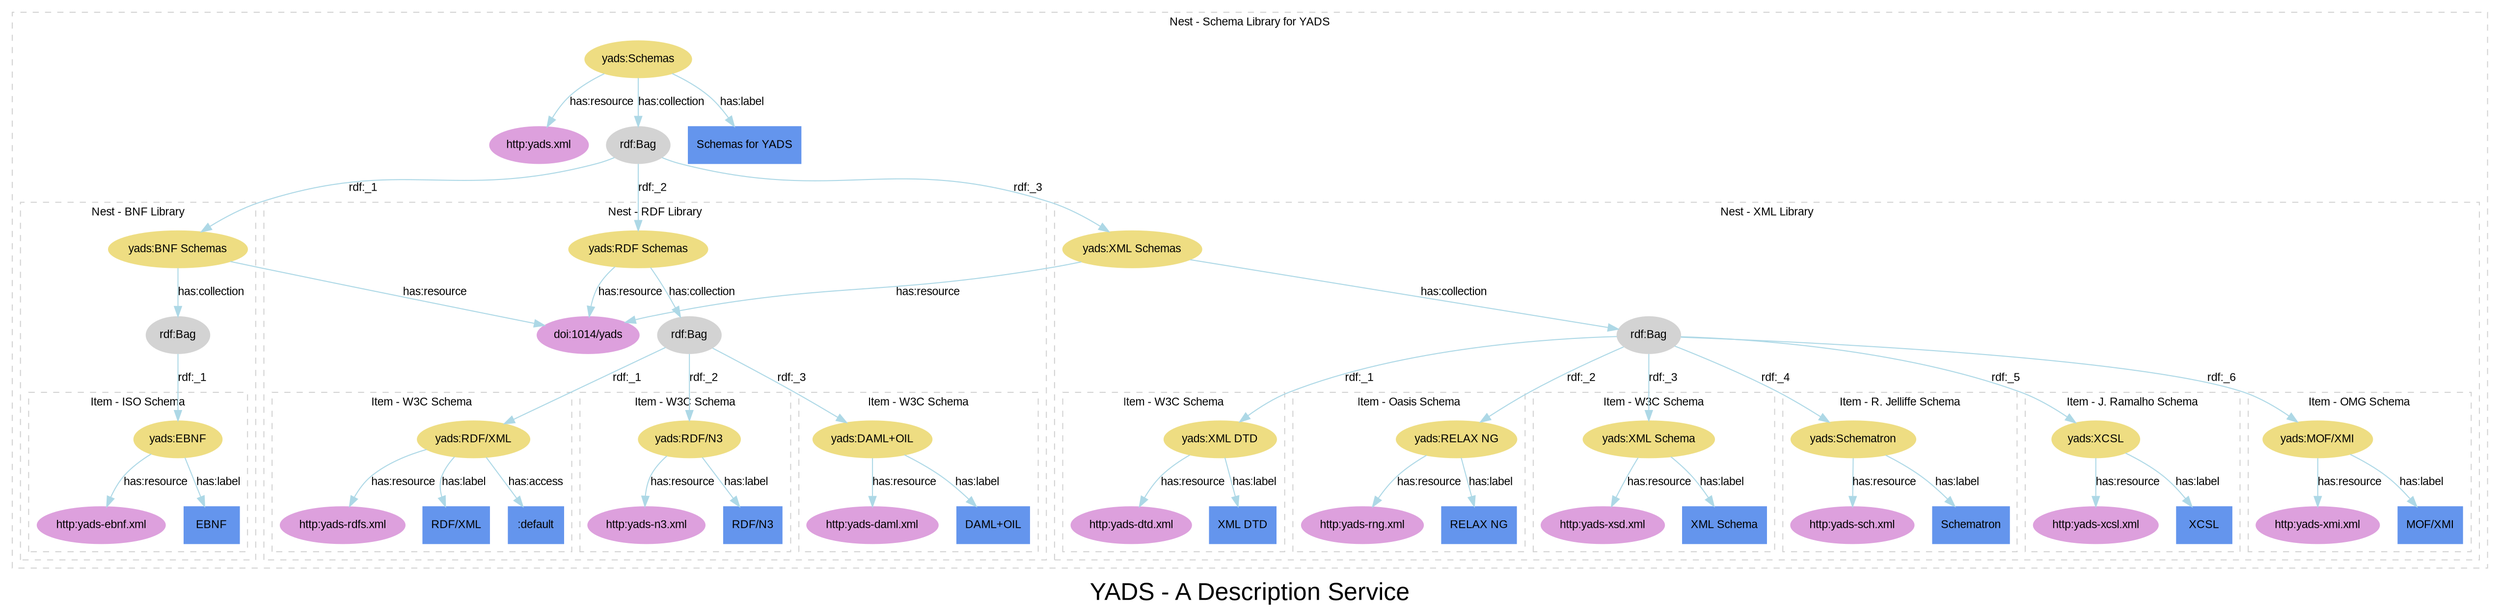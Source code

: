 
digraph yads { 



graph [

  fontname=arial, fontsize=24

  label="YADS - A Description Service"

];

node [

  fontname=arial, fontsize=11, fontcolor=black,

  style=filled, color=cornflowerblue,

];

edge [

  fontname=arial, fontsize=11, fontcolor=black,

  style=filled, color=lightblue,

];

rankdir=TB;



subgraph cluster_1 {



  style=dashed; color=lightgrey;

  fontname=arial; fontsize=11;

  fontcolor="black"; label="Nest - Schema Library for YADS";



  ":_1" [label="yads:Schemas", color=lightgoldenrod];

  ":_1" -> "http:yads.xml" [label="has:resource", URL="http://www2.elsevier.co.uk/~tony/1014/yads-schema-2002-04-03#resource"];

  ":_1" -> ":_2" [label="has:collection", URL="http://www2.elsevier.co.uk/~tony/1014/yads-schema-2002-04-03#collection"];

  ":_2" [label="rdf:Bag", color=lightgrey];

  ":_1" -> "node_25" [label="has:label", URL="http://www2.elsevier.co.uk/~tony/1014/yads-schema-2002-04-03#label"];



  "http:yads.xml" [color=plum, URL="http:yads.xml"];

  ":_2" [label="rdf:Bag", color=lightgrey, URL="http://www.w3.org/1999/02/22-rdf-syntax-ns#Bag"];

  ":_2" -> ":_3" [label="rdf:_1", URL="http://www.w3.org/1999/02/22-rdf-syntax-ns#_1"];

":_3" [label="isa:Nest"]

  ":_2" -> ":_6" [label="rdf:_2", URL="http://www.w3.org/1999/02/22-rdf-syntax-ns#_2"];

":_6" [label="isa:Nest"]

  ":_2" -> ":_11" [label="rdf:_3", URL="http://www.w3.org/1999/02/22-rdf-syntax-ns#_3"];

":_11" [label="isa:Nest"]



subgraph cluster_3 {



  style=dashed; color=lightgrey;

  fontname=arial; fontsize=11;

  fontcolor="black"; label="Nest - BNF Library";



  ":_3" [label="yads:BNF Schemas", color=lightgoldenrod];

  ":_3" -> "doi:1014/yads" [label="has:resource", URL="http://www2.elsevier.co.uk/~tony/1014/yads-schema-2002-04-03#resource"];

  ":_3" -> ":_4" [label="has:collection", URL="http://www2.elsevier.co.uk/~tony/1014/yads-schema-2002-04-03#collection"];

  ":_4" [label="rdf:Bag", color=lightgrey];



  "doi:1014/yads" [color=plum, URL="http://dx.doi.org/1014/yads"];

  ":_4" [label="rdf:Bag", color=lightgrey, URL="http://www.w3.org/1999/02/22-rdf-syntax-ns#Bag"];

  ":_4" -> ":_5" [label="rdf:_1", URL="http://www.w3.org/1999/02/22-rdf-syntax-ns#_1"];

":_5" [label="isa:Item"]



subgraph cluster_5 {



  style=dashed; color=lightgrey;

  fontname=arial; fontsize=11;

  fontcolor="black"; label="Item - ISO Schema";



  ":_5" [label="yads:EBNF", color=lightgoldenrod];

  ":_5" -> "http:yads-ebnf.xml" [label="has:resource", URL="http://www2.elsevier.co.uk/~tony/1014/yads-schema-2002-04-03#resource"];

  ":_5" -> "node_1" [label="has:label", URL="http://www2.elsevier.co.uk/~tony/1014/yads-schema-2002-04-03#label"];



  "http:yads-ebnf.xml" [color=plum, URL="http:yads-ebnf.xml"];

  "node_1" [shape=box, label="EBNF"];

}



}



subgraph cluster_6 {



  style=dashed; color=lightgrey;

  fontname=arial; fontsize=11;

  fontcolor="black"; label="Nest - RDF Library";



  ":_6" [label="yads:RDF Schemas", color=lightgoldenrod];

  ":_6" -> "doi:1014/yads" [label="has:resource", URL="http://www2.elsevier.co.uk/~tony/1014/yads-schema-2002-04-03#resource"];

  ":_6" -> ":_7" [label="has:collection", URL="http://www2.elsevier.co.uk/~tony/1014/yads-schema-2002-04-03#collection"];

  ":_7" [label="rdf:Bag", color=lightgrey];



  "doi:1014/yads" [color=plum, URL="http://dx.doi.org/1014/yads"];

  ":_7" [label="rdf:Bag", color=lightgrey, URL="http://www.w3.org/1999/02/22-rdf-syntax-ns#Bag"];

  ":_7" -> ":_8" [label="rdf:_1", URL="http://www.w3.org/1999/02/22-rdf-syntax-ns#_1"];

":_8" [label="isa:Item"]

  ":_7" -> ":_9" [label="rdf:_2", URL="http://www.w3.org/1999/02/22-rdf-syntax-ns#_2"];

":_9" [label="isa:Item"]

  ":_7" -> ":_10" [label="rdf:_3", URL="http://www.w3.org/1999/02/22-rdf-syntax-ns#_3"];

":_10" [label="isa:Item"]



subgraph cluster_8 {



  style=dashed; color=lightgrey;

  fontname=arial; fontsize=11;

  fontcolor="black"; label="Item - W3C Schema";



  ":_8" [label="yads:RDF/XML", color=lightgoldenrod];

  ":_8" -> "http:yads-rdfs.xml" [label="has:resource", URL="http://www2.elsevier.co.uk/~tony/1014/yads-schema-2002-04-03#resource"];

  ":_8" -> "node_4" [label="has:label", URL="http://www2.elsevier.co.uk/~tony/1014/yads-schema-2002-04-03#label"];



  ":_8" -> "node_6" [label="has:access", URL="http://www2.elsevier.co.uk/~tony/1014/yads-schema-2002-04-03#access"];

  "http:yads-rdfs.xml" [color=plum, URL="http:yads-rdfs.xml"];

  "node_4" [shape=box, label="RDF/XML"];

  "node_6" [shape=box, label=":default"];

}



subgraph cluster_9 {



  style=dashed; color=lightgrey;

  fontname=arial; fontsize=11;

  fontcolor="black"; label="Item - W3C Schema";



  ":_9" [label="yads:RDF/N3", color=lightgoldenrod];

  ":_9" -> "http:yads-n3.xml" [label="has:resource", URL="http://www2.elsevier.co.uk/~tony/1014/yads-schema-2002-04-03#resource"];

  ":_9" -> "node_7" [label="has:label", URL="http://www2.elsevier.co.uk/~tony/1014/yads-schema-2002-04-03#label"];



  "http:yads-n3.xml" [color=plum, URL="http:yads-n3.xml"];

  "node_7" [shape=box, label="RDF/N3"];

}



subgraph cluster_10 {



  style=dashed; color=lightgrey;

  fontname=arial; fontsize=11;

  fontcolor="black"; label="Item - W3C Schema";



  ":_10" [label="yads:DAML+OIL", color=lightgoldenrod];

  ":_10" -> "http:yads-daml.xml" [label="has:resource", URL="http://www2.elsevier.co.uk/~tony/1014/yads-schema-2002-04-03#resource"];

  ":_10" -> "node_9" [label="has:label", URL="http://www2.elsevier.co.uk/~tony/1014/yads-schema-2002-04-03#label"];



  "http:yads-daml.xml" [color=plum, URL="http:yads-daml.xml"];

  "node_9" [shape=box, label="DAML+OIL"];

}



}



subgraph cluster_11 {



  style=dashed; color=lightgrey;

  fontname=arial; fontsize=11;

  fontcolor="black"; label="Nest - XML Library";



  ":_11" [label="yads:XML Schemas", color=lightgoldenrod];

  ":_11" -> "doi:1014/yads" [label="has:resource", URL="http://www2.elsevier.co.uk/~tony/1014/yads-schema-2002-04-03#resource"];

  ":_11" -> ":_12" [label="has:collection", URL="http://www2.elsevier.co.uk/~tony/1014/yads-schema-2002-04-03#collection"];

  ":_12" [label="rdf:Bag", color=lightgrey];



  "doi:1014/yads" [color=plum, URL="http://dx.doi.org/1014/yads"];

  ":_12" [label="rdf:Bag", color=lightgrey, URL="http://www.w3.org/1999/02/22-rdf-syntax-ns#Bag"];

  ":_12" -> ":_13" [label="rdf:_1", URL="http://www.w3.org/1999/02/22-rdf-syntax-ns#_1"];

":_13" [label="isa:Item"]

  ":_12" -> ":_14" [label="rdf:_2", URL="http://www.w3.org/1999/02/22-rdf-syntax-ns#_2"];

":_14" [label="isa:Item"]

  ":_12" -> ":_15" [label="rdf:_3", URL="http://www.w3.org/1999/02/22-rdf-syntax-ns#_3"];

":_15" [label="isa:Item"]

  ":_12" -> ":_16" [label="rdf:_4", URL="http://www.w3.org/1999/02/22-rdf-syntax-ns#_4"];

":_16" [label="isa:Item"]

  ":_12" -> ":_17" [label="rdf:_5", URL="http://www.w3.org/1999/02/22-rdf-syntax-ns#_5"];

":_17" [label="isa:Item"]

  ":_12" -> ":_18" [label="rdf:_6", URL="http://www.w3.org/1999/02/22-rdf-syntax-ns#_6"];

":_18" [label="isa:Item"]



subgraph cluster_13 {



  style=dashed; color=lightgrey;

  fontname=arial; fontsize=11;

  fontcolor="black"; label="Item - W3C Schema";



  ":_13" [label="yads:XML DTD", color=lightgoldenrod];

  ":_13" -> "http:yads-dtd.xml" [label="has:resource", URL="http://www2.elsevier.co.uk/~tony/1014/yads-schema-2002-04-03#resource"];

  ":_13" -> "node_12" [label="has:label", URL="http://www2.elsevier.co.uk/~tony/1014/yads-schema-2002-04-03#label"];



  "http:yads-dtd.xml" [color=plum, URL="http:yads-dtd.xml"];

  "node_12" [shape=box, label="XML DTD"];

}



subgraph cluster_14 {



  style=dashed; color=lightgrey;

  fontname=arial; fontsize=11;

  fontcolor="black"; label="Item - Oasis Schema";



  ":_14" [label="yads:RELAX NG", color=lightgoldenrod];

  ":_14" -> "http:yads-rng.xml" [label="has:resource", URL="http://www2.elsevier.co.uk/~tony/1014/yads-schema-2002-04-03#resource"];

  ":_14" -> "node_14" [label="has:label", URL="http://www2.elsevier.co.uk/~tony/1014/yads-schema-2002-04-03#label"];



  "http:yads-rng.xml" [color=plum, URL="http:yads-rng.xml"];

  "node_14" [shape=box, label="RELAX NG"];

}



subgraph cluster_15 {



  style=dashed; color=lightgrey;

  fontname=arial; fontsize=11;

  fontcolor="black"; label="Item - W3C Schema";



  ":_15" [label="yads:XML Schema", color=lightgoldenrod];

  ":_15" -> "http:yads-xsd.xml" [label="has:resource", URL="http://www2.elsevier.co.uk/~tony/1014/yads-schema-2002-04-03#resource"];

  ":_15" -> "node_16" [label="has:label", URL="http://www2.elsevier.co.uk/~tony/1014/yads-schema-2002-04-03#label"];



  "http:yads-xsd.xml" [color=plum, URL="http:yads-xsd.xml"];

  "node_16" [shape=box, label="XML Schema"];

}



subgraph cluster_16 {



  style=dashed; color=lightgrey;

  fontname=arial; fontsize=11;

  fontcolor="black"; label="Item - R. Jelliffe Schema";



  ":_16" [label="yads:Schematron", color=lightgoldenrod];

  ":_16" -> "http:yads-sch.xml" [label="has:resource", URL="http://www2.elsevier.co.uk/~tony/1014/yads-schema-2002-04-03#resource"];

  ":_16" -> "node_18" [label="has:label", URL="http://www2.elsevier.co.uk/~tony/1014/yads-schema-2002-04-03#label"];



  "http:yads-sch.xml" [color=plum, URL="http:yads-sch.xml"];

  "node_18" [shape=box, label="Schematron"];

}



subgraph cluster_17 {



  style=dashed; color=lightgrey;

  fontname=arial; fontsize=11;

  fontcolor="black"; label="Item - J. Ramalho Schema";



  ":_17" [label="yads:XCSL", color=lightgoldenrod];

  ":_17" -> "http:yads-xcsl.xml" [label="has:resource", URL="http://www2.elsevier.co.uk/~tony/1014/yads-schema-2002-04-03#resource"];

  ":_17" -> "node_20" [label="has:label", URL="http://www2.elsevier.co.uk/~tony/1014/yads-schema-2002-04-03#label"];



  "http:yads-xcsl.xml" [color=plum, URL="http:yads-xcsl.xml"];

  "node_20" [shape=box, label="XCSL"];

}



subgraph cluster_18 {



  style=dashed; color=lightgrey;

  fontname=arial; fontsize=11;

  fontcolor="black"; label="Item - OMG Schema";



  ":_18" [label="yads:MOF/XMI", color=lightgoldenrod];

  ":_18" -> "http:yads-xmi.xml" [label="has:resource", URL="http://www2.elsevier.co.uk/~tony/1014/yads-schema-2002-04-03#resource"];

  ":_18" -> "node_22" [label="has:label", URL="http://www2.elsevier.co.uk/~tony/1014/yads-schema-2002-04-03#label"];



  "http:yads-xmi.xml" [color=plum, URL="http:yads-xmi.xml"];

  "node_22" [shape=box, label="MOF/XMI"];

}



}



  "node_25" [shape=box, label="Schemas for YADS"];

}



}


